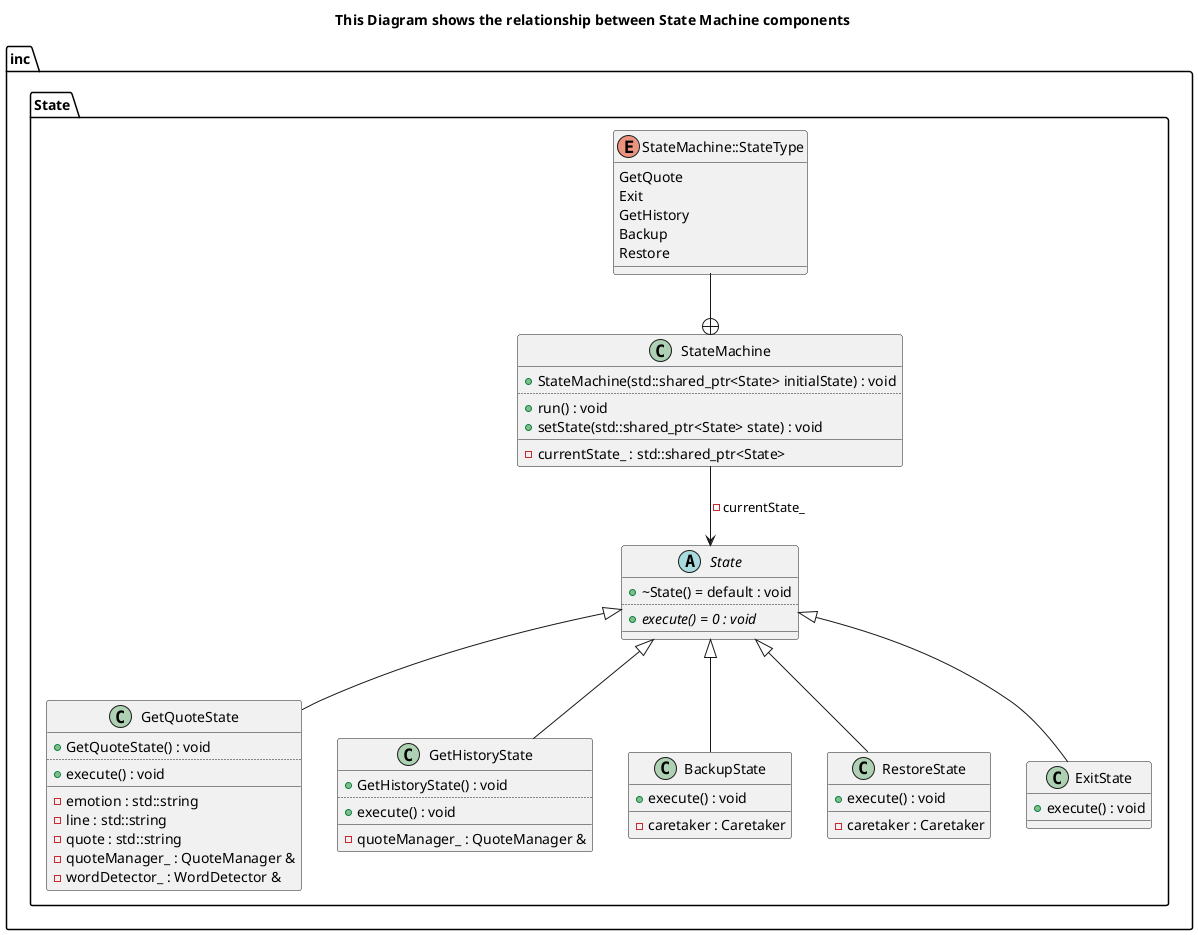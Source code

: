 @startuml
title This Diagram shows the relationship between State Machine components
package [inc] as C_0000392941554902932752 {
package [State] as C_0001984235325359594158 {
abstract "State" as C_0001568504200021205102
abstract C_0001568504200021205102 {
+~State() = default : void
..
{abstract} +execute() = 0 : void
__
}
class "StateMachine" as C_0000809888631143004801
class C_0000809888631143004801 {
+StateMachine(std::shared_ptr<State> initialState) : void
..
+run() : void
+setState(std::shared_ptr<State> state) : void
__
-currentState_ : std::shared_ptr<State>
}
enum "StateMachine::StateType" as C_0000165730520787133096
enum C_0000165730520787133096 {
GetQuote
Exit
GetHistory
Backup
Restore
}
class "GetQuoteState" as C_0000767830389004106606
class C_0000767830389004106606 {
+GetQuoteState() : void
..
+execute() : void
__
-emotion : std::string
-line : std::string
-quote : std::string
-quoteManager_ : QuoteManager &
-wordDetector_ : WordDetector &
}
class "GetHistoryState" as C_0000227976704647291789
class C_0000227976704647291789 {
+GetHistoryState() : void
..
+execute() : void
__
-quoteManager_ : QuoteManager &
}
class "BackupState" as C_0000241620399623565482
class C_0000241620399623565482 {
+execute() : void
__
-caretaker : Caretaker
}
class "RestoreState" as C_0001109299336978540532
class C_0001109299336978540532 {
+execute() : void
__
-caretaker : Caretaker
}
class "ExitState" as C_0000701703073963245770
class C_0000701703073963245770 {
+execute() : void
__
}
}
}
C_0000809888631143004801 --> C_0001568504200021205102 : -currentState_
C_0000165730520787133096 --+ C_0000809888631143004801
C_0001568504200021205102 <|-- C_0000767830389004106606
C_0001568504200021205102 <|-- C_0000227976704647291789
C_0001568504200021205102 <|-- C_0000241620399623565482
C_0001568504200021205102 <|-- C_0001109299336978540532
C_0001568504200021205102 <|-- C_0000701703073963245770

'Generated with clang-uml, version 0.5.2
'LLVM version clang version 18.1.1 (https://github.com/llvm/llvm-project.git dba2a75e9c7ef81fe84774ba5eee5e67e01d801a)
@enduml
